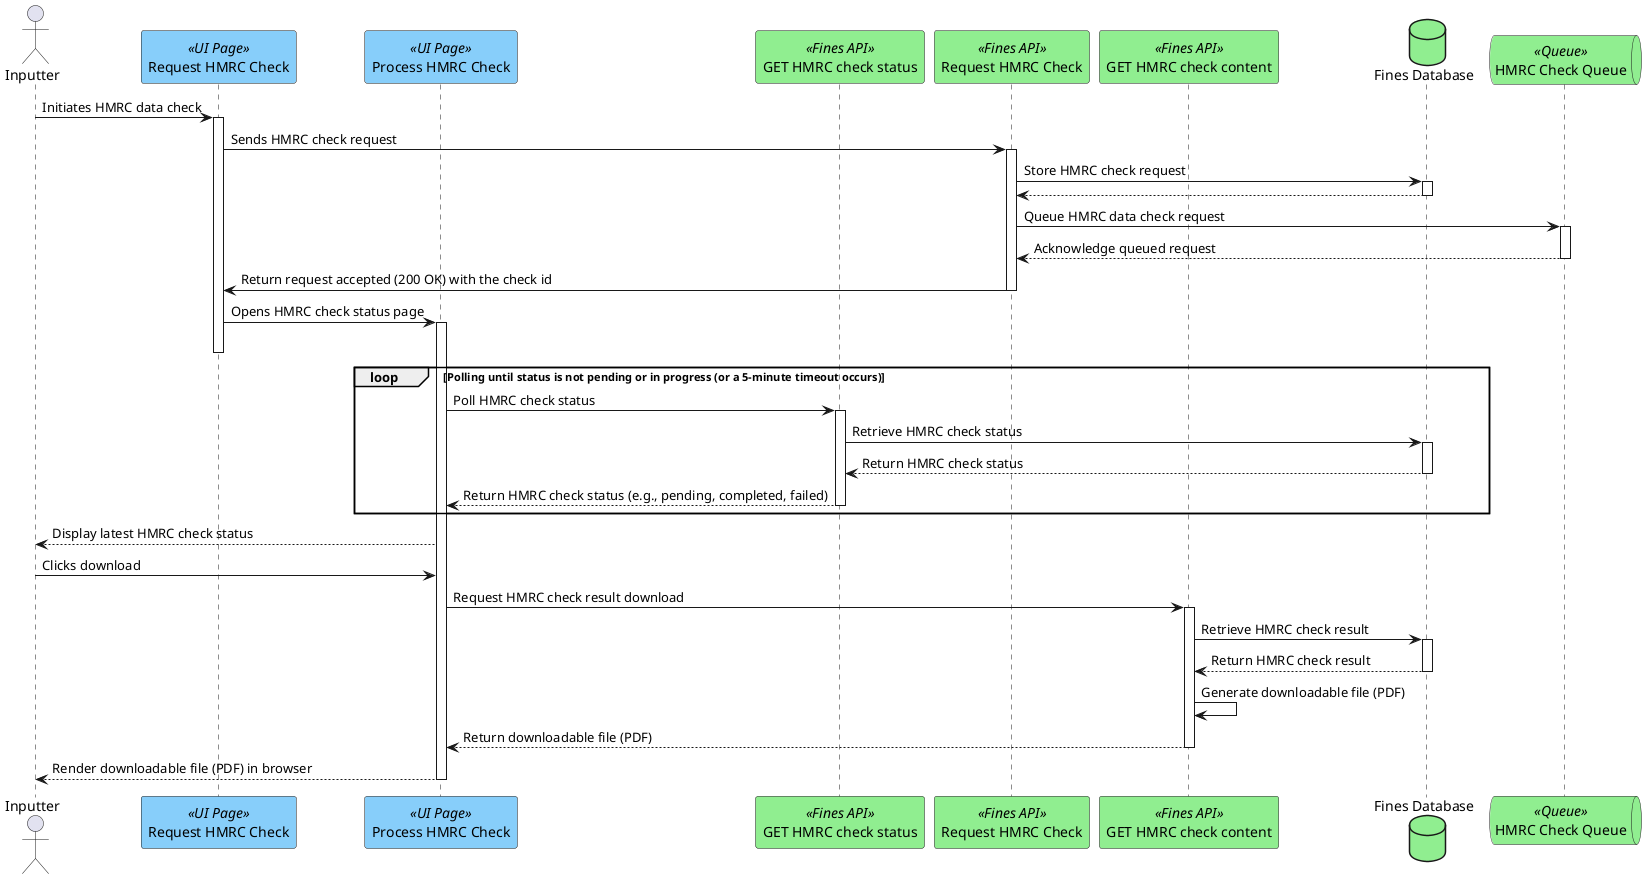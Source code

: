 @startuml
actor "Inputter" as user

participant "Request HMRC Check" as requestHmrcCheckUI <<UI Page>> #lightskyblue
participant "Process HMRC Check" as processHmrcCheckUI <<UI Page>> #lightskyblue
participant "GET HMRC check status" as hmrcCheckStatusAPI <<Fines API>> #lightgreen
participant "Request HMRC Check" as requestHmrcCheck <<Fines API>> #lightgreen
participant "GET HMRC check content" as downloadHmrcCheckResult <<Fines API>> #lightgreen
database "Fines Database" as db #lightgreen
queue "HMRC Check Queue" as hmrcQueue <<Queue>> #lightgreen


user -> requestHmrcCheckUI ++ : Initiates HMRC data check
requestHmrcCheckUI -> requestHmrcCheck ++ : Sends HMRC check request
requestHmrcCheck -> db ++ : Store HMRC check request
db --> requestHmrcCheck --
requestHmrcCheck -> hmrcQueue ++ : Queue HMRC data check request
hmrcQueue --> requestHmrcCheck -- : Acknowledge queued request
requestHmrcCheck -> requestHmrcCheckUI -- : Return request accepted (200 OK) with the check id

requestHmrcCheckUI -> processHmrcCheckUI ++ : Opens HMRC check status page
requestHmrcCheckUI--
loop Polling until status is not pending or in progress (or a 5-minute timeout occurs)
    processHmrcCheckUI -> hmrcCheckStatusAPI ++ : Poll HMRC check status
    hmrcCheckStatusAPI -> db ++ : Retrieve HMRC check status
    db --> hmrcCheckStatusAPI -- : Return HMRC check status
    hmrcCheckStatusAPI --> processHmrcCheckUI -- : Return HMRC check status (e.g., pending, completed, failed)
end

processHmrcCheckUI --> user : Display latest HMRC check status

user -> processHmrcCheckUI  : Clicks download
processHmrcCheckUI -> downloadHmrcCheckResult ++ : Request HMRC check result download
downloadHmrcCheckResult -> db ++ : Retrieve HMRC check result
db --> downloadHmrcCheckResult -- : Return HMRC check result
downloadHmrcCheckResult -> downloadHmrcCheckResult : Generate downloadable file (PDF)
downloadHmrcCheckResult --> processHmrcCheckUI -- : Return downloadable file (PDF)
processHmrcCheckUI --> user -- : Render downloadable file (PDF) in browser


@enduml
